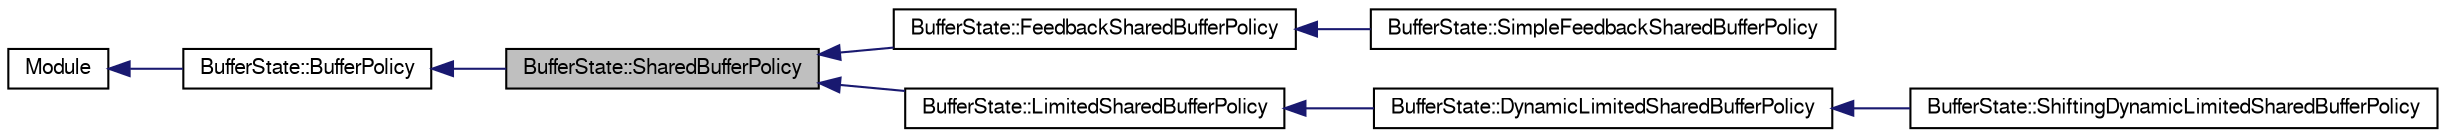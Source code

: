 digraph G
{
  bgcolor="transparent";
  edge [fontname="FreeSans",fontsize="10",labelfontname="FreeSans",labelfontsize="10"];
  node [fontname="FreeSans",fontsize="10",shape=record];
  rankdir=LR;
  Node1 [label="BufferState::SharedBufferPolicy",height=0.2,width=0.4,color="black", fillcolor="grey75", style="filled" fontcolor="black"];
  Node2 -> Node1 [dir=back,color="midnightblue",fontsize="10",style="solid",fontname="FreeSans"];
  Node2 [label="BufferState::BufferPolicy",height=0.2,width=0.4,color="black",URL="$classBufferState_1_1BufferPolicy.html"];
  Node3 -> Node2 [dir=back,color="midnightblue",fontsize="10",style="solid",fontname="FreeSans"];
  Node3 [label="Module",height=0.2,width=0.4,color="black",URL="$classModule.html"];
  Node1 -> Node4 [dir=back,color="midnightblue",fontsize="10",style="solid",fontname="FreeSans"];
  Node4 [label="BufferState::FeedbackSharedBufferPolicy",height=0.2,width=0.4,color="black",URL="$classBufferState_1_1FeedbackSharedBufferPolicy.html"];
  Node4 -> Node5 [dir=back,color="midnightblue",fontsize="10",style="solid",fontname="FreeSans"];
  Node5 [label="BufferState::SimpleFeedbackSharedBufferPolicy",height=0.2,width=0.4,color="black",URL="$classBufferState_1_1SimpleFeedbackSharedBufferPolicy.html"];
  Node1 -> Node6 [dir=back,color="midnightblue",fontsize="10",style="solid",fontname="FreeSans"];
  Node6 [label="BufferState::LimitedSharedBufferPolicy",height=0.2,width=0.4,color="black",URL="$classBufferState_1_1LimitedSharedBufferPolicy.html"];
  Node6 -> Node7 [dir=back,color="midnightblue",fontsize="10",style="solid",fontname="FreeSans"];
  Node7 [label="BufferState::DynamicLimitedSharedBufferPolicy",height=0.2,width=0.4,color="black",URL="$classBufferState_1_1DynamicLimitedSharedBufferPolicy.html"];
  Node7 -> Node8 [dir=back,color="midnightblue",fontsize="10",style="solid",fontname="FreeSans"];
  Node8 [label="BufferState::ShiftingDynamicLimitedSharedBufferPolicy",height=0.2,width=0.4,color="black",URL="$classBufferState_1_1ShiftingDynamicLimitedSharedBufferPolicy.html"];
}

